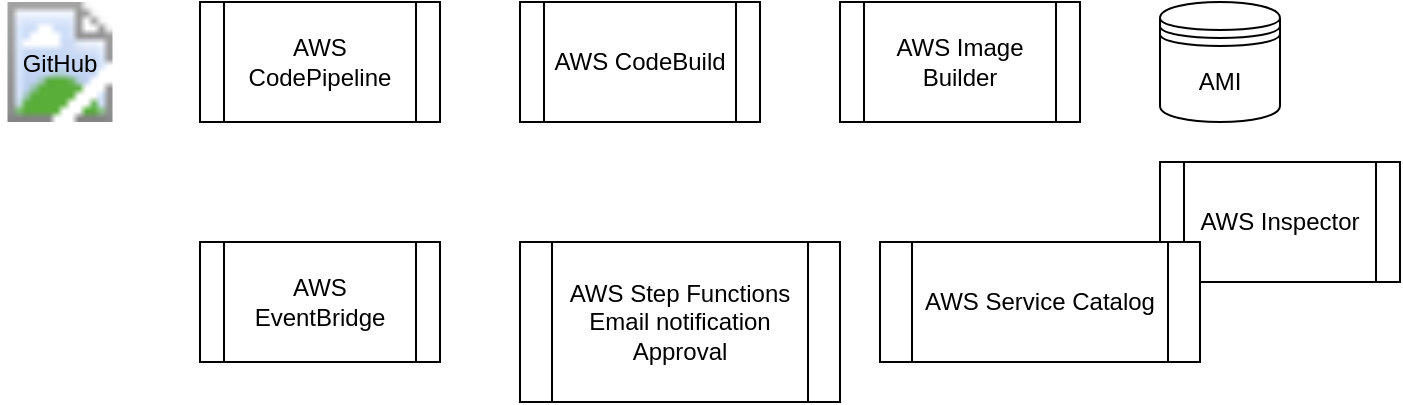 <mxfile>
  <diagram name="AWS AMI Pipeline" id="Y5KtZJbJekJdMD1C0dDR">
    <mxGraphModel dx="827" dy="496" grid="1" gridSize="10" guides="1" tooltips="1" connect="1" arrows="1" fold="1" page="1" pageScale="1" pageWidth="827" pageHeight="1169" math="0" shadow="0">
      <root>
        <mxCell id="0"/>
        <mxCell id="1" parent="0"/>
        <!-- GitHub -->
        <mxCell id="2" value="GitHub" style="shape=image;image=https://cdn.jsdelivr.net/gh/Azure/azure-icons/DevOps/github.svg;" vertex="1" parent="1">
          <mxGeometry x="40" y="40" width="60" height="60" as="geometry"/>
        </mxCell>
        <!-- AWS CodePipeline -->
        <mxCell id="3" value="AWS CodePipeline" style="shape=process;whiteSpace=wrap;html=1;" vertex="1" parent="1">
          <mxGeometry x="140" y="40" width="120" height="60" as="geometry"/>
        </mxCell>
        <!-- AWS CodeBuild -->
        <mxCell id="4" value="AWS CodeBuild" style="shape=process;whiteSpace=wrap;html=1;" vertex="1" parent="1">
          <mxGeometry x="300" y="40" width="120" height="60" as="geometry"/>
        </mxCell>
        <!-- AWS Image Builder -->
        <mxCell id="5" value="AWS Image Builder" style="shape=process;whiteSpace=wrap;html=1;" vertex="1" parent="1">
          <mxGeometry x="460" y="40" width="120" height="60" as="geometry"/>
        </mxCell>
        <!-- AMI -->
        <mxCell id="6" value="AMI" style="shape=datastore;whiteSpace=wrap;html=1;" vertex="1" parent="1">
          <mxGeometry x="620" y="40" width="60" height="60" as="geometry"/>
        </mxCell>
        <!-- AWS Inspector -->
        <mxCell id="7" value="AWS Inspector" style="shape=process;whiteSpace=wrap;html=1;" vertex="1" parent="1">
          <mxGeometry x="620" y="120" width="120" height="60" as="geometry"/>
        </mxCell>
        <!-- EventBridge -->
        <mxCell id="8" value="AWS EventBridge" style="shape=process;whiteSpace=wrap;html=1;" vertex="1" parent="1">
          <mxGeometry x="140" y="160" width="120" height="60" as="geometry"/>
        </mxCell>
        <!-- Step Functions -->
        <mxCell id="9" value="AWS Step Functions
Email notification
Approval" style="shape=process;whiteSpace=wrap;html=1;" vertex="1" parent="1">
          <mxGeometry x="300" y="160" width="160" height="80" as="geometry"/>
        </mxCell>
        <!-- Service Catalog -->
        <mxCell id="10" value="AWS Service Catalog" style="shape=process;whiteSpace=wrap;html=1;" vertex="1" parent="1">
          <mxGeometry x="480" y="160" width="160" height="60" as="geometry"/>
        </mxCell>
      </root>
    </mxGraphModel>
  </diagram>
</mxfile>
